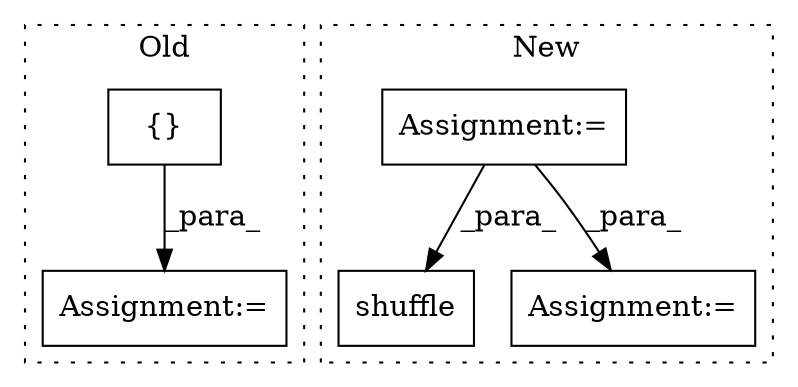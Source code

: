 digraph G {
subgraph cluster0 {
1 [label="{}" a="4" s="33722" l="2" shape="box"];
3 [label="Assignment:=" a="7" s="33708" l="1" shape="box"];
label = "Old";
style="dotted";
}
subgraph cluster1 {
2 [label="shuffle" a="32" s="33972,33983" l="8,1" shape="box"];
4 [label="Assignment:=" a="7" s="31399" l="9" shape="box"];
5 [label="Assignment:=" a="7" s="34050" l="2" shape="box"];
label = "New";
style="dotted";
}
1 -> 3 [label="_para_"];
4 -> 2 [label="_para_"];
4 -> 5 [label="_para_"];
}